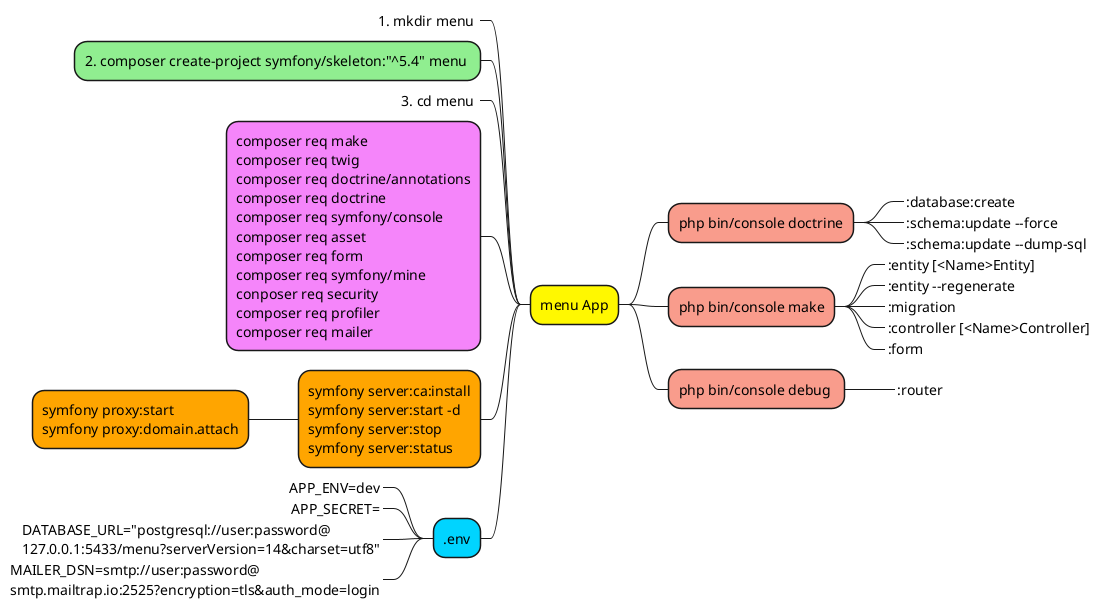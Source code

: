 	
@startmindmap
<style>
mindmapDiagram {
  .grass {
    BackgroundColor #09d740
  }
  .blau {
    BackgroundColor #00d4ff
  }
  .orange {
    BackgroundColor orange
  }
  .green {
    BackgroundColor lightgreen
  }
  .rose {
    BackgroundColor #f585fa
  }
  .gelb {
    BackgroundColor #fff800
  }
  .bege {
    BackgroundColor #f99c8c
  }

}
</style>
+ menu App<<gelb>>
--_ 1. mkdir menu 
-- 2. composer create-project symfony/skeleton:"^5.4" menu <<green>> 
--_ 3. cd menu <<green>>
-- composer req make\ncomposer req twig\ncomposer req doctrine/annotations\ncomposer req doctrine\ncomposer req symfony/console\ncomposer req asset\ncomposer req form\ncomposer req symfony/mine\nconposer req security\ncomposer req profiler\ncomposer req mailer<<rose>>
-- symfony server:ca:install\nsymfony server:start -d\nsymfony server:stop\nsymfony server:status<<orange>>
--- symfony proxy:start\nsymfony proxy:domain.attach<<orange>>
-- .env<<blau>>
---_ APP_ENV=dev
---_ APP_SECRET=
---_ DATABASE_URL="postgresql://user:password@\n127.0.0.1:5433/menu?serverVersion=14&charset=utf8"
---_ MAILER_DSN=smtp://user:password@\nsmtp.mailtrap.io:2525?encryption=tls&auth_mode=login

++ php bin/console doctrine<<bege>>
+++_ :database:create
+++_ :schema:update --force
+++_ :schema:update --dump-sql

++ php bin/console make<<bege>>
+++_ :entity [<Name>Entity]
+++_ :entity --regenerate
+++_ :migration
+++_ :controller [<Name>Controller]
+++_ :form

++ php bin/console debug <<bege>>
+++_ :router

@endmindmap